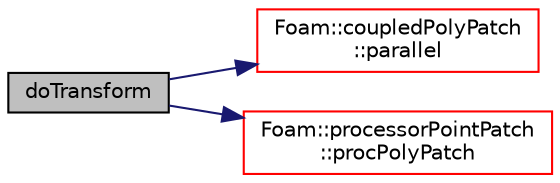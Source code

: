 digraph "doTransform"
{
  bgcolor="transparent";
  edge [fontname="Helvetica",fontsize="10",labelfontname="Helvetica",labelfontsize="10"];
  node [fontname="Helvetica",fontsize="10",shape=record];
  rankdir="LR";
  Node1 [label="doTransform",height=0.2,width=0.4,color="black", fillcolor="grey75", style="filled", fontcolor="black"];
  Node1 -> Node2 [color="midnightblue",fontsize="10",style="solid",fontname="Helvetica"];
  Node2 [label="Foam::coupledPolyPatch\l::parallel",height=0.2,width=0.4,color="red",URL="$a00426.html#a155cd0ed094eb1c75aba4cdb37be8c4d",tooltip="Are the cyclic planes parallel. "];
  Node1 -> Node3 [color="midnightblue",fontsize="10",style="solid",fontname="Helvetica"];
  Node3 [label="Foam::processorPointPatch\l::procPolyPatch",height=0.2,width=0.4,color="red",URL="$a02032.html#ac10a0aa2f04271ca50b6e62583ff36a4",tooltip="Return the underlying processorPolyPatch. "];
}
